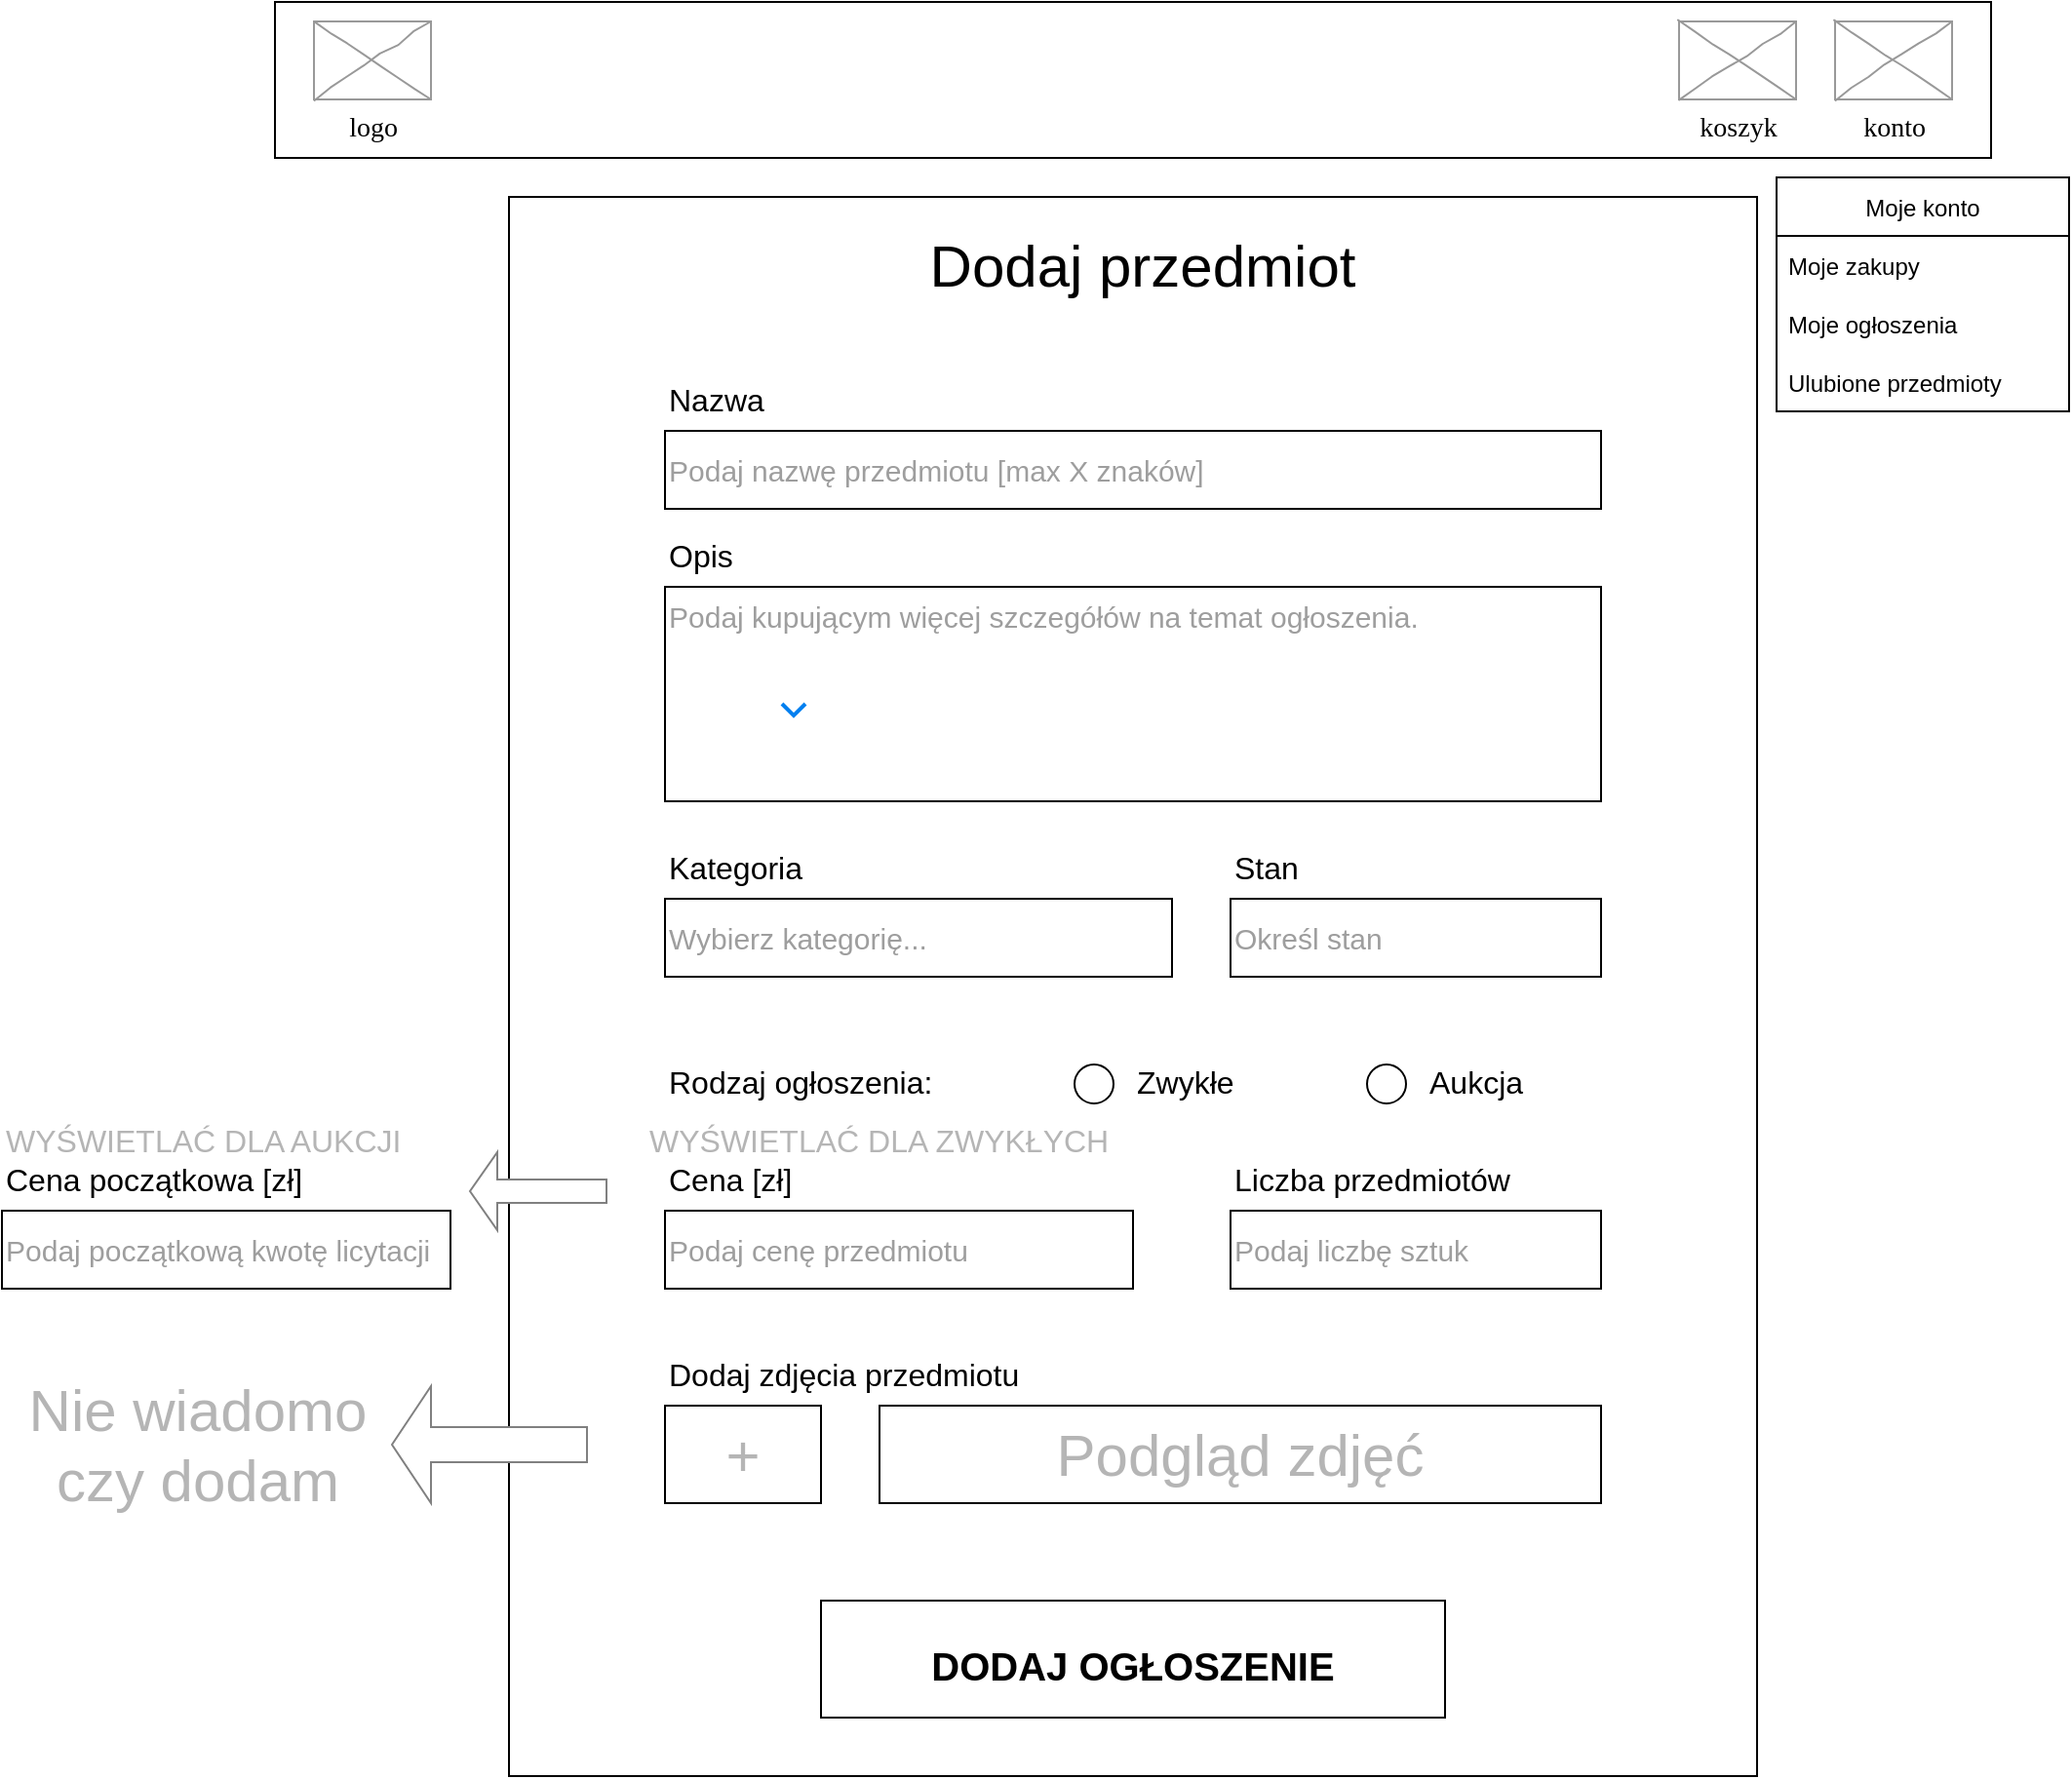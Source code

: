 <mxfile version="20.2.2" type="device"><diagram name="Page-1" id="03018318-947c-dd8e-b7a3-06fadd420f32"><mxGraphModel dx="1896" dy="940" grid="1" gridSize="10" guides="1" tooltips="1" connect="1" arrows="1" fold="1" page="1" pageScale="1" pageWidth="1100" pageHeight="850" background="none" math="0" shadow="0"><root><mxCell id="0"/><mxCell id="1" parent="0"/><mxCell id="d9ycfvF4TkPZVxZhu02k-3" value="" style="rounded=0;whiteSpace=wrap;html=1;" vertex="1" parent="1"><mxGeometry x="160" y="100" width="880" height="80" as="geometry"/></mxCell><mxCell id="d9ycfvF4TkPZVxZhu02k-4" value="logo" style="verticalLabelPosition=bottom;shadow=0;dashed=0;align=center;html=1;verticalAlign=top;strokeWidth=1;shape=mxgraph.mockup.graphics.simpleIcon;strokeColor=#999999;rounded=0;labelBackgroundColor=none;fontFamily=Verdana;fontSize=14;fontColor=#000000;comic=1;" vertex="1" parent="1"><mxGeometry x="180" y="110" width="60" height="40" as="geometry"/></mxCell><mxCell id="d9ycfvF4TkPZVxZhu02k-16" value="konto" style="verticalLabelPosition=bottom;shadow=0;dashed=0;align=center;html=1;verticalAlign=top;strokeWidth=1;shape=mxgraph.mockup.graphics.simpleIcon;strokeColor=#999999;rounded=0;labelBackgroundColor=none;fontFamily=Verdana;fontSize=14;fontColor=#000000;comic=1;" vertex="1" parent="1"><mxGeometry x="960" y="110" width="60" height="40" as="geometry"/></mxCell><mxCell id="d9ycfvF4TkPZVxZhu02k-17" value="koszyk" style="verticalLabelPosition=bottom;shadow=0;dashed=0;align=center;html=1;verticalAlign=top;strokeWidth=1;shape=mxgraph.mockup.graphics.simpleIcon;strokeColor=#999999;rounded=0;labelBackgroundColor=none;fontFamily=Verdana;fontSize=14;fontColor=#000000;comic=1;" vertex="1" parent="1"><mxGeometry x="880" y="110" width="60" height="40" as="geometry"/></mxCell><mxCell id="d9ycfvF4TkPZVxZhu02k-21" value="Moje konto" style="swimlane;fontStyle=0;childLayout=stackLayout;horizontal=1;startSize=30;horizontalStack=0;resizeParent=1;resizeParentMax=0;resizeLast=0;collapsible=1;marginBottom=0;" vertex="1" parent="1"><mxGeometry x="930" y="190" width="150" height="120" as="geometry"/></mxCell><mxCell id="d9ycfvF4TkPZVxZhu02k-22" value="Moje zakupy" style="text;strokeColor=none;fillColor=none;align=left;verticalAlign=middle;spacingLeft=4;spacingRight=4;overflow=hidden;points=[[0,0.5],[1,0.5]];portConstraint=eastwest;rotatable=0;" vertex="1" parent="d9ycfvF4TkPZVxZhu02k-21"><mxGeometry y="30" width="150" height="30" as="geometry"/></mxCell><mxCell id="d9ycfvF4TkPZVxZhu02k-23" value="Moje ogłoszenia" style="text;strokeColor=none;fillColor=none;align=left;verticalAlign=middle;spacingLeft=4;spacingRight=4;overflow=hidden;points=[[0,0.5],[1,0.5]];portConstraint=eastwest;rotatable=0;" vertex="1" parent="d9ycfvF4TkPZVxZhu02k-21"><mxGeometry y="60" width="150" height="30" as="geometry"/></mxCell><mxCell id="d9ycfvF4TkPZVxZhu02k-24" value="Ulubione przedmioty" style="text;strokeColor=none;fillColor=none;align=left;verticalAlign=middle;spacingLeft=4;spacingRight=4;overflow=hidden;points=[[0,0.5],[1,0.5]];portConstraint=eastwest;rotatable=0;" vertex="1" parent="d9ycfvF4TkPZVxZhu02k-21"><mxGeometry y="90" width="150" height="30" as="geometry"/></mxCell><mxCell id="d9ycfvF4TkPZVxZhu02k-26" value="" style="rounded=0;whiteSpace=wrap;html=1;fillColor=none;" vertex="1" parent="1"><mxGeometry x="280" y="200" width="640" height="810" as="geometry"/></mxCell><mxCell id="d9ycfvF4TkPZVxZhu02k-28" value="&lt;span style=&quot;font-size: 30px;&quot;&gt;Dodaj przedmiot&lt;/span&gt;" style="text;html=1;strokeColor=none;fillColor=none;align=center;verticalAlign=middle;whiteSpace=wrap;rounded=0;" vertex="1" parent="1"><mxGeometry x="460" y="220" width="290" height="30" as="geometry"/></mxCell><mxCell id="d9ycfvF4TkPZVxZhu02k-30" value="&lt;span style=&quot;font-size: 16px;&quot;&gt;Nazwa&lt;/span&gt;" style="text;html=1;strokeColor=none;fillColor=none;align=left;verticalAlign=bottom;whiteSpace=wrap;rounded=0;fontSize=30;" vertex="1" parent="1"><mxGeometry x="360" y="290" width="190" height="30" as="geometry"/></mxCell><mxCell id="d9ycfvF4TkPZVxZhu02k-31" value="&lt;span style=&quot;font-size: 15px;&quot;&gt;Podaj nazwę przedmiotu [max X znaków]&lt;br style=&quot;font-size: 15px;&quot;&gt;&lt;/span&gt;" style="rounded=0;whiteSpace=wrap;html=1;fontSize=15;fillColor=none;verticalAlign=middle;align=left;fontColor=#9E9E9E;" vertex="1" parent="1"><mxGeometry x="360" y="320" width="480" height="40" as="geometry"/></mxCell><mxCell id="d9ycfvF4TkPZVxZhu02k-32" value="&lt;span style=&quot;font-size: 16px;&quot;&gt;Opis&lt;/span&gt;" style="text;html=1;strokeColor=none;fillColor=none;align=left;verticalAlign=bottom;whiteSpace=wrap;rounded=0;fontSize=30;" vertex="1" parent="1"><mxGeometry x="360" y="370" width="190" height="30" as="geometry"/></mxCell><mxCell id="d9ycfvF4TkPZVxZhu02k-33" value="&lt;span style=&quot;font-size: 15px;&quot;&gt;Podaj kupującym więcej szczegółów na temat ogłoszenia.&lt;br style=&quot;font-size: 15px;&quot;&gt;&lt;/span&gt;" style="rounded=0;whiteSpace=wrap;html=1;fontSize=15;fillColor=none;verticalAlign=top;align=left;fontColor=#9E9E9E;" vertex="1" parent="1"><mxGeometry x="360" y="400" width="480" height="110" as="geometry"/></mxCell><mxCell id="d9ycfvF4TkPZVxZhu02k-37" value="" style="html=1;verticalLabelPosition=bottom;labelBackgroundColor=#ffffff;verticalAlign=top;shadow=0;dashed=0;strokeWidth=2;shape=mxgraph.ios7.misc.down;strokeColor=#0080f0;fontSize=16;fillColor=default;" vertex="1" parent="1"><mxGeometry x="420" y="460" width="12" height="6" as="geometry"/></mxCell><mxCell id="d9ycfvF4TkPZVxZhu02k-44" value="&lt;span style=&quot;font-size: 16px;&quot;&gt;Rodzaj ogłoszenia:&lt;/span&gt;" style="text;html=1;strokeColor=none;fillColor=none;align=left;verticalAlign=bottom;whiteSpace=wrap;rounded=0;fontSize=30;" vertex="1" parent="1"><mxGeometry x="360" y="640" width="190" height="30" as="geometry"/></mxCell><mxCell id="d9ycfvF4TkPZVxZhu02k-54" value="&lt;span style=&quot;font-size: 16px;&quot;&gt;WYŚWIETLAĆ DLA AUKCJI&lt;/span&gt;" style="text;html=1;strokeColor=none;fillColor=none;align=left;verticalAlign=bottom;whiteSpace=wrap;rounded=0;fontSize=30;fontColor=#B5B5B5;" vertex="1" parent="1"><mxGeometry x="20" y="670" width="230" height="30" as="geometry"/></mxCell><mxCell id="d9ycfvF4TkPZVxZhu02k-55" value="&lt;span style=&quot;font-size: 15px;&quot;&gt;Podaj początkową kwotę licytacji&lt;br style=&quot;font-size: 15px;&quot;&gt;&lt;/span&gt;" style="rounded=0;whiteSpace=wrap;html=1;fontSize=15;fillColor=none;verticalAlign=middle;align=left;fontColor=#9E9E9E;" vertex="1" parent="1"><mxGeometry x="20" y="720" width="230" height="40" as="geometry"/></mxCell><mxCell id="d9ycfvF4TkPZVxZhu02k-56" value="&lt;span style=&quot;font-size: 16px;&quot;&gt;Cena początkowa [zł]&lt;/span&gt;" style="text;html=1;strokeColor=none;fillColor=none;align=left;verticalAlign=bottom;whiteSpace=wrap;rounded=0;fontSize=30;" vertex="1" parent="1"><mxGeometry x="20" y="690" width="190" height="30" as="geometry"/></mxCell><mxCell id="d9ycfvF4TkPZVxZhu02k-60" value="" style="group" vertex="1" connectable="0" parent="1"><mxGeometry x="360" y="530" width="260" height="70" as="geometry"/></mxCell><mxCell id="d9ycfvF4TkPZVxZhu02k-35" value="&lt;span style=&quot;font-size: 16px;&quot;&gt;Kategoria&lt;/span&gt;" style="text;html=1;strokeColor=none;fillColor=none;align=left;verticalAlign=bottom;whiteSpace=wrap;rounded=0;fontSize=30;" vertex="1" parent="d9ycfvF4TkPZVxZhu02k-60"><mxGeometry width="214.783" height="30" as="geometry"/></mxCell><mxCell id="d9ycfvF4TkPZVxZhu02k-36" value="&lt;span style=&quot;font-size: 15px;&quot;&gt;Wybierz kategorię...&lt;br style=&quot;font-size: 15px;&quot;&gt;&lt;/span&gt;" style="rounded=0;whiteSpace=wrap;html=1;fontSize=15;fillColor=none;verticalAlign=middle;align=left;fontColor=#9E9E9E;" vertex="1" parent="d9ycfvF4TkPZVxZhu02k-60"><mxGeometry y="30" width="260" height="40" as="geometry"/></mxCell><mxCell id="d9ycfvF4TkPZVxZhu02k-38" value="" style="shape=image;html=1;verticalAlign=top;verticalLabelPosition=bottom;labelBackgroundColor=#ffffff;imageAspect=0;aspect=fixed;image=https://cdn1.iconfinder.com/data/icons/iconoir-vol-3/24/nav-arrow-down-128.png;fontSize=16;fillColor=default;" vertex="1" parent="d9ycfvF4TkPZVxZhu02k-60"><mxGeometry x="214.783" y="33" width="37" height="37" as="geometry"/></mxCell><mxCell id="d9ycfvF4TkPZVxZhu02k-61" value="" style="group" vertex="1" connectable="0" parent="1"><mxGeometry x="650" y="530" width="190" height="70" as="geometry"/></mxCell><mxCell id="d9ycfvF4TkPZVxZhu02k-41" value="&lt;span style=&quot;font-size: 16px;&quot;&gt;Stan&lt;/span&gt;" style="text;html=1;strokeColor=none;fillColor=none;align=left;verticalAlign=bottom;whiteSpace=wrap;rounded=0;fontSize=30;" vertex="1" parent="d9ycfvF4TkPZVxZhu02k-61"><mxGeometry width="180.5" height="30" as="geometry"/></mxCell><mxCell id="d9ycfvF4TkPZVxZhu02k-42" value="&lt;span style=&quot;font-size: 15px;&quot;&gt;Określ stan&lt;br style=&quot;font-size: 15px;&quot;&gt;&lt;/span&gt;" style="rounded=0;whiteSpace=wrap;html=1;fontSize=15;fillColor=none;verticalAlign=middle;align=left;fontColor=#9E9E9E;" vertex="1" parent="d9ycfvF4TkPZVxZhu02k-61"><mxGeometry y="30" width="190.0" height="40" as="geometry"/></mxCell><mxCell id="d9ycfvF4TkPZVxZhu02k-43" value="" style="shape=image;html=1;verticalAlign=top;verticalLabelPosition=bottom;labelBackgroundColor=#ffffff;imageAspect=0;aspect=fixed;image=https://cdn1.iconfinder.com/data/icons/iconoir-vol-3/24/nav-arrow-down-128.png;fontSize=16;fillColor=default;" vertex="1" parent="d9ycfvF4TkPZVxZhu02k-61"><mxGeometry x="154.85" y="33" width="30.273" height="30.273" as="geometry"/></mxCell><mxCell id="d9ycfvF4TkPZVxZhu02k-65" value="&lt;span style=&quot;font-size: 16px;&quot;&gt;WYŚWIETLAĆ DLA ZWYKŁYCH&lt;/span&gt;" style="text;html=1;strokeColor=none;fillColor=none;align=left;verticalAlign=bottom;whiteSpace=wrap;rounded=0;fontSize=30;fontColor=#B5B5B5;" vertex="1" parent="1"><mxGeometry x="350" y="670" width="460" height="30" as="geometry"/></mxCell><mxCell id="d9ycfvF4TkPZVxZhu02k-70" value="+" style="rounded=0;whiteSpace=wrap;html=1;shadow=0;fontSize=30;fontColor=#B5B5B5;strokeWidth=1;fillColor=none;" vertex="1" parent="1"><mxGeometry x="360" y="820" width="80" height="50" as="geometry"/></mxCell><mxCell id="d9ycfvF4TkPZVxZhu02k-71" value="&lt;span style=&quot;font-size: 16px;&quot;&gt;Dodaj zdjęcia przedmiotu&lt;/span&gt;" style="text;html=1;strokeColor=none;fillColor=none;align=left;verticalAlign=bottom;whiteSpace=wrap;rounded=0;fontSize=30;" vertex="1" parent="1"><mxGeometry x="360" y="790" width="190" height="30" as="geometry"/></mxCell><mxCell id="d9ycfvF4TkPZVxZhu02k-72" value="Podgląd zdjęć" style="rounded=0;whiteSpace=wrap;html=1;shadow=0;fontSize=30;fontColor=#B5B5B5;strokeWidth=1;fillColor=none;" vertex="1" parent="1"><mxGeometry x="470" y="820" width="370" height="50" as="geometry"/></mxCell><mxCell id="d9ycfvF4TkPZVxZhu02k-73" value="" style="shape=singleArrow;direction=west;whiteSpace=wrap;html=1;shadow=0;fontSize=30;fontColor=#B5B5B5;strokeWidth=1;fillColor=default;strokeColor=#808080;" vertex="1" parent="1"><mxGeometry x="220" y="810" width="100" height="60" as="geometry"/></mxCell><mxCell id="d9ycfvF4TkPZVxZhu02k-74" value="Nie wiadomo&lt;br&gt;czy dodam" style="text;html=1;align=center;verticalAlign=middle;resizable=0;points=[];autosize=1;strokeColor=none;fillColor=none;fontSize=30;fontColor=#B5B5B5;" vertex="1" parent="1"><mxGeometry x="20" y="795" width="200" height="90" as="geometry"/></mxCell><mxCell id="d9ycfvF4TkPZVxZhu02k-75" value="&lt;font style=&quot;font-size: 20px;&quot;&gt;&lt;b&gt;DODAJ OGŁOSZENIE&lt;/b&gt;&lt;/font&gt;" style="rounded=0;whiteSpace=wrap;html=1;fontSize=30;fillColor=none;" vertex="1" parent="1"><mxGeometry x="440" y="920" width="320" height="60" as="geometry"/></mxCell><mxCell id="d9ycfvF4TkPZVxZhu02k-76" value="" style="shape=singleArrow;direction=west;whiteSpace=wrap;html=1;shadow=0;fontSize=30;fontColor=#B5B5B5;strokeWidth=1;fillColor=default;strokeColor=#808080;" vertex="1" parent="1"><mxGeometry x="260" y="690" width="70" height="40" as="geometry"/></mxCell><mxCell id="d9ycfvF4TkPZVxZhu02k-79" value="" style="group" vertex="1" connectable="0" parent="1"><mxGeometry x="720" y="640" width="130" height="30" as="geometry"/></mxCell><mxCell id="d9ycfvF4TkPZVxZhu02k-47" value="" style="ellipse;whiteSpace=wrap;html=1;aspect=fixed;fontSize=16;fillColor=default;" vertex="1" parent="d9ycfvF4TkPZVxZhu02k-79"><mxGeometry y="5" width="20" height="20" as="geometry"/></mxCell><mxCell id="d9ycfvF4TkPZVxZhu02k-48" value="&lt;span style=&quot;font-size: 16px;&quot;&gt;Aukcja&lt;/span&gt;" style="text;html=1;strokeColor=none;fillColor=none;align=left;verticalAlign=bottom;whiteSpace=wrap;rounded=0;fontSize=30;" vertex="1" parent="d9ycfvF4TkPZVxZhu02k-79"><mxGeometry x="30" width="100" height="30" as="geometry"/></mxCell><mxCell id="d9ycfvF4TkPZVxZhu02k-80" value="" style="group" vertex="1" connectable="0" parent="1"><mxGeometry x="570" y="640" width="110" height="30" as="geometry"/></mxCell><mxCell id="d9ycfvF4TkPZVxZhu02k-49" value="" style="ellipse;whiteSpace=wrap;html=1;aspect=fixed;fontSize=16;fillColor=default;fontStyle=0;shadow=0;" vertex="1" parent="d9ycfvF4TkPZVxZhu02k-80"><mxGeometry y="5" width="20" height="20" as="geometry"/></mxCell><mxCell id="d9ycfvF4TkPZVxZhu02k-50" value="&lt;span style=&quot;font-size: 16px;&quot;&gt;Zwykłe&lt;/span&gt;" style="text;html=1;strokeColor=none;fillColor=none;align=left;verticalAlign=bottom;whiteSpace=wrap;rounded=0;fontSize=30;" vertex="1" parent="d9ycfvF4TkPZVxZhu02k-80"><mxGeometry x="30" width="80" height="30" as="geometry"/></mxCell><mxCell id="d9ycfvF4TkPZVxZhu02k-81" value="" style="group" vertex="1" connectable="0" parent="1"><mxGeometry x="360" y="690" width="240" height="70" as="geometry"/></mxCell><mxCell id="d9ycfvF4TkPZVxZhu02k-62" value="&lt;span style=&quot;font-size: 15px;&quot;&gt;Podaj cenę przedmiotu&lt;br style=&quot;font-size: 15px;&quot;&gt;&lt;/span&gt;" style="rounded=0;whiteSpace=wrap;html=1;fontSize=15;fillColor=none;verticalAlign=middle;align=left;fontColor=#9E9E9E;" vertex="1" parent="d9ycfvF4TkPZVxZhu02k-81"><mxGeometry y="30" width="240" height="40" as="geometry"/></mxCell><mxCell id="d9ycfvF4TkPZVxZhu02k-63" value="&lt;span style=&quot;font-size: 16px;&quot;&gt;Cena [zł]&lt;/span&gt;" style="text;html=1;strokeColor=none;fillColor=none;align=left;verticalAlign=bottom;whiteSpace=wrap;rounded=0;fontSize=30;" vertex="1" parent="d9ycfvF4TkPZVxZhu02k-81"><mxGeometry width="190" height="30" as="geometry"/></mxCell><mxCell id="d9ycfvF4TkPZVxZhu02k-82" value="" style="group" vertex="1" connectable="0" parent="1"><mxGeometry x="650" y="690" width="190" height="70" as="geometry"/></mxCell><mxCell id="d9ycfvF4TkPZVxZhu02k-66" value="&lt;span style=&quot;font-size: 15px;&quot;&gt;Podaj liczbę sztuk&lt;br style=&quot;font-size: 15px;&quot;&gt;&lt;/span&gt;" style="rounded=0;whiteSpace=wrap;html=1;fontSize=15;fillColor=none;verticalAlign=middle;align=left;fontColor=#9E9E9E;" vertex="1" parent="d9ycfvF4TkPZVxZhu02k-82"><mxGeometry y="30" width="190" height="40" as="geometry"/></mxCell><mxCell id="d9ycfvF4TkPZVxZhu02k-68" value="&lt;span style=&quot;font-size: 16px;&quot;&gt;Liczba przedmiotów&lt;/span&gt;" style="text;html=1;strokeColor=none;fillColor=none;align=left;verticalAlign=bottom;whiteSpace=wrap;rounded=0;fontSize=30;" vertex="1" parent="d9ycfvF4TkPZVxZhu02k-82"><mxGeometry width="160" height="30" as="geometry"/></mxCell></root></mxGraphModel></diagram></mxfile>